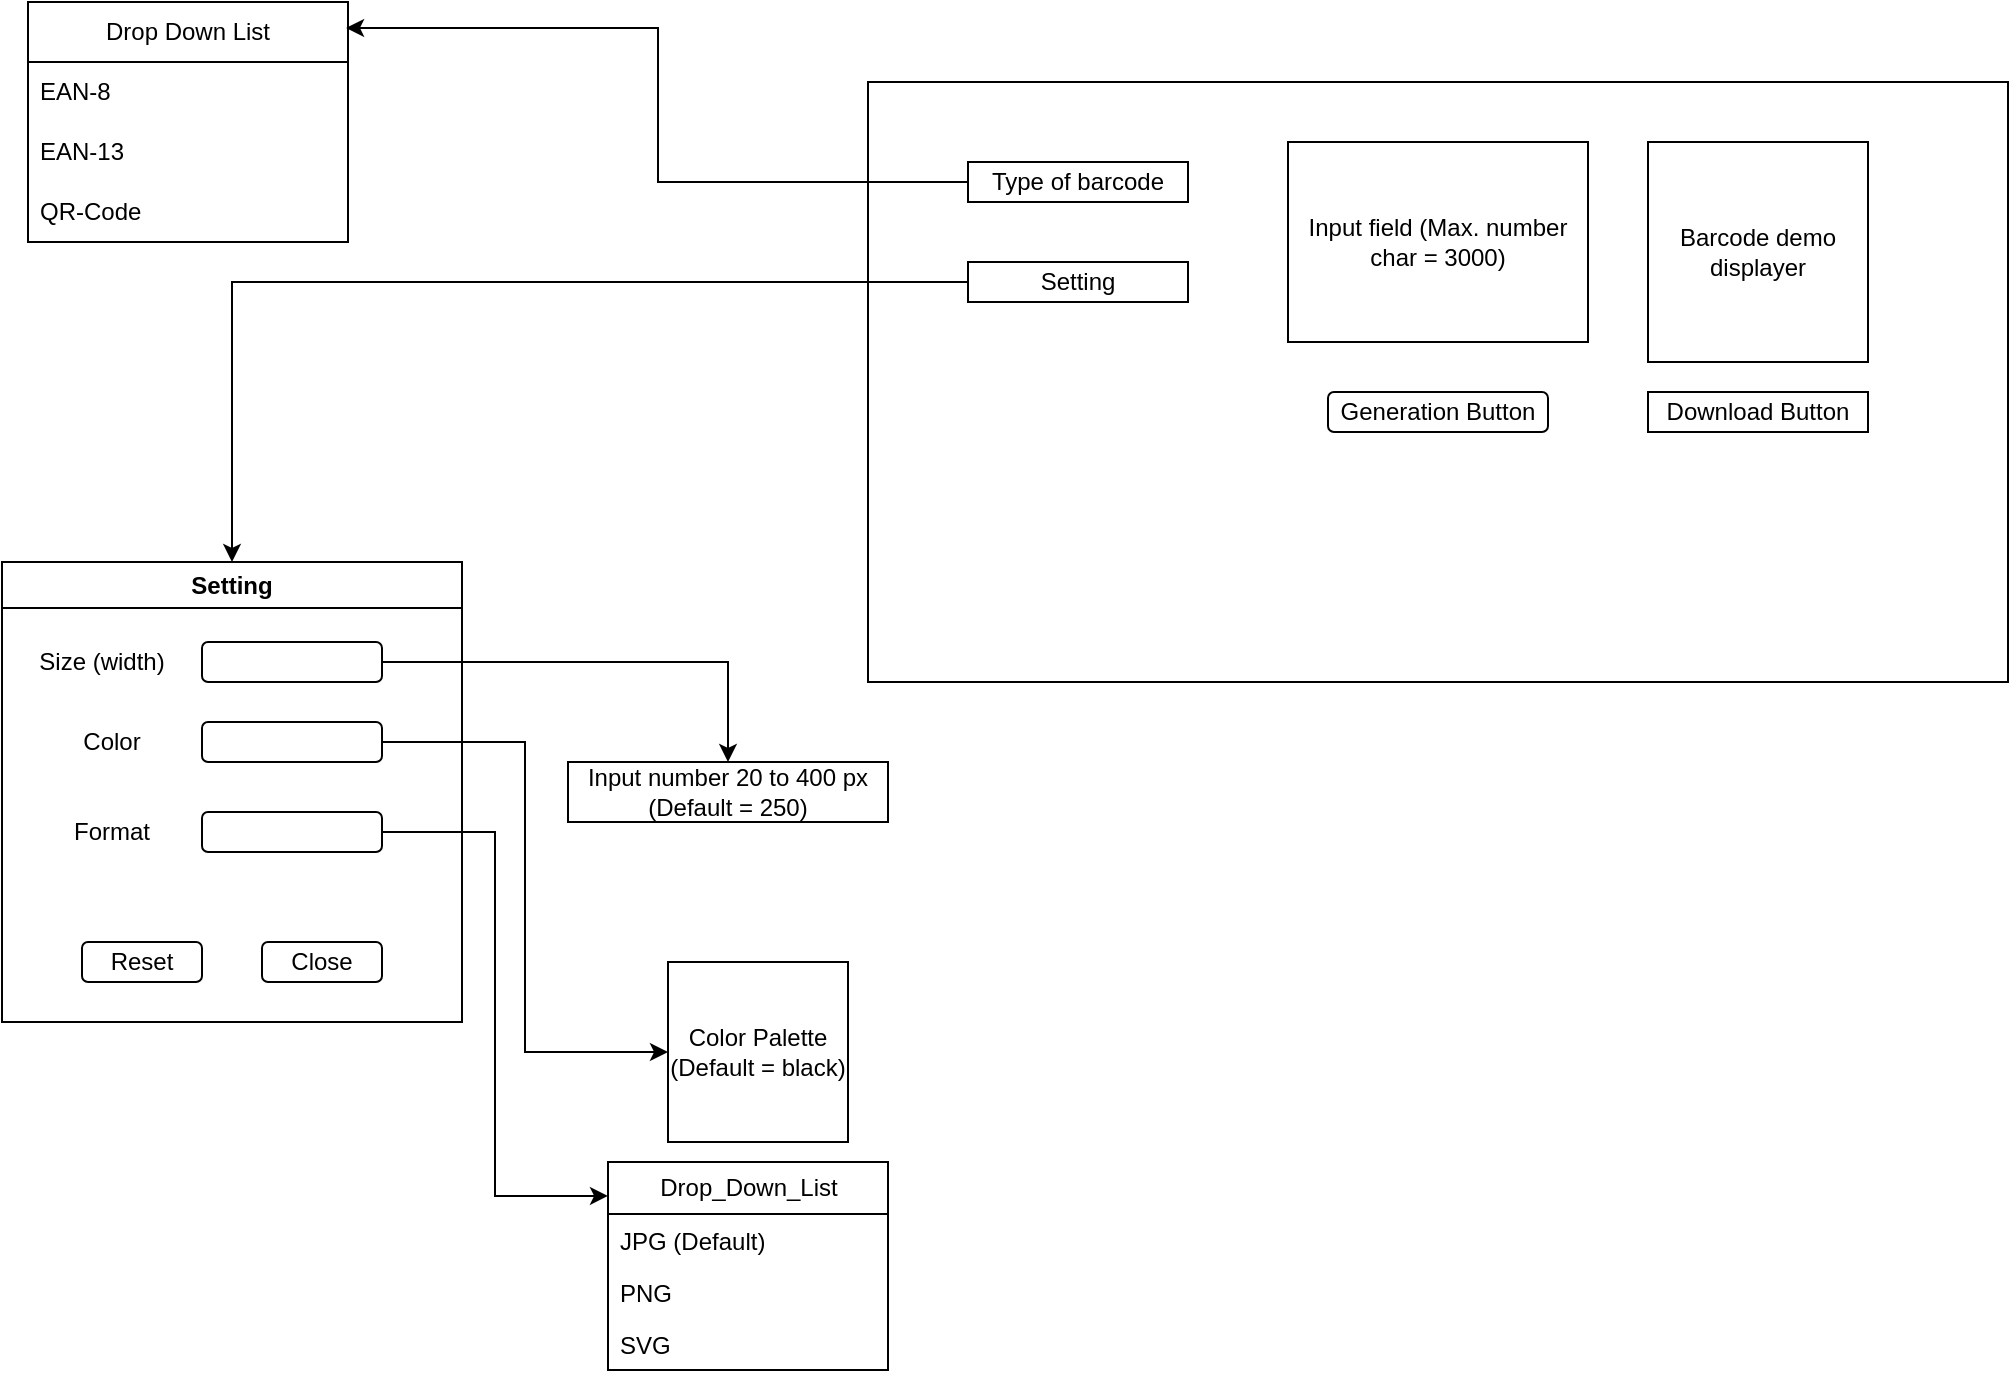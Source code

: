 <mxfile version="24.7.17">
  <diagram id="C5RBs43oDa-KdzZeNtuy" name="Page-1">
    <mxGraphModel dx="2501" dy="780" grid="1" gridSize="10" guides="1" tooltips="1" connect="1" arrows="1" fold="1" page="1" pageScale="1" pageWidth="827" pageHeight="1169" math="0" shadow="0">
      <root>
        <mxCell id="WIyWlLk6GJQsqaUBKTNV-0" />
        <mxCell id="WIyWlLk6GJQsqaUBKTNV-1" parent="WIyWlLk6GJQsqaUBKTNV-0" />
        <mxCell id="WVrtgkaArbO9VFtXsrw3-8" value="" style="rounded=0;whiteSpace=wrap;html=1;" parent="WIyWlLk6GJQsqaUBKTNV-1" vertex="1">
          <mxGeometry x="20" y="90" width="570" height="300" as="geometry" />
        </mxCell>
        <mxCell id="WVrtgkaArbO9VFtXsrw3-9" value="Input field (Max. number char = 3000)" style="rounded=0;whiteSpace=wrap;html=1;" parent="WIyWlLk6GJQsqaUBKTNV-1" vertex="1">
          <mxGeometry x="230" y="120" width="150" height="100" as="geometry" />
        </mxCell>
        <mxCell id="WVrtgkaArbO9VFtXsrw3-10" value="Type of barcode" style="rounded=0;whiteSpace=wrap;html=1;" parent="WIyWlLk6GJQsqaUBKTNV-1" vertex="1">
          <mxGeometry x="70" y="130" width="110" height="20" as="geometry" />
        </mxCell>
        <mxCell id="WVrtgkaArbO9VFtXsrw3-12" value="Generation Button" style="rounded=1;whiteSpace=wrap;html=1;" parent="WIyWlLk6GJQsqaUBKTNV-1" vertex="1">
          <mxGeometry x="250" y="245" width="110" height="20" as="geometry" />
        </mxCell>
        <mxCell id="aAoOdHtUTz0joeSD53So-10" style="edgeStyle=orthogonalEdgeStyle;rounded=0;orthogonalLoop=1;jettySize=auto;html=1;exitX=0;exitY=0.5;exitDx=0;exitDy=0;" parent="WIyWlLk6GJQsqaUBKTNV-1" source="WVrtgkaArbO9VFtXsrw3-13" target="aAoOdHtUTz0joeSD53So-11" edge="1">
          <mxGeometry relative="1" as="geometry">
            <mxPoint x="-200" y="370" as="targetPoint" />
          </mxGeometry>
        </mxCell>
        <mxCell id="WVrtgkaArbO9VFtXsrw3-13" value="Setting" style="rounded=0;whiteSpace=wrap;html=1;" parent="WIyWlLk6GJQsqaUBKTNV-1" vertex="1">
          <mxGeometry x="70" y="180" width="110" height="20" as="geometry" />
        </mxCell>
        <mxCell id="WVrtgkaArbO9VFtXsrw3-14" value="Download Button" style="rounded=0;whiteSpace=wrap;html=1;" parent="WIyWlLk6GJQsqaUBKTNV-1" vertex="1">
          <mxGeometry x="410" y="245" width="110" height="20" as="geometry" />
        </mxCell>
        <mxCell id="EZtww1lYM8Cqc4rOQqKD-7" value="Drop Down List" style="swimlane;fontStyle=0;childLayout=stackLayout;horizontal=1;startSize=30;horizontalStack=0;resizeParent=1;resizeParentMax=0;resizeLast=0;collapsible=1;marginBottom=0;whiteSpace=wrap;html=1;" parent="WIyWlLk6GJQsqaUBKTNV-1" vertex="1">
          <mxGeometry x="-400" y="50" width="160" height="120" as="geometry" />
        </mxCell>
        <mxCell id="EZtww1lYM8Cqc4rOQqKD-8" value="EAN-8" style="text;strokeColor=none;fillColor=none;align=left;verticalAlign=middle;spacingLeft=4;spacingRight=4;overflow=hidden;points=[[0,0.5],[1,0.5]];portConstraint=eastwest;rotatable=0;whiteSpace=wrap;html=1;" parent="EZtww1lYM8Cqc4rOQqKD-7" vertex="1">
          <mxGeometry y="30" width="160" height="30" as="geometry" />
        </mxCell>
        <mxCell id="EZtww1lYM8Cqc4rOQqKD-9" value="EAN-13" style="text;strokeColor=none;fillColor=none;align=left;verticalAlign=middle;spacingLeft=4;spacingRight=4;overflow=hidden;points=[[0,0.5],[1,0.5]];portConstraint=eastwest;rotatable=0;whiteSpace=wrap;html=1;" parent="EZtww1lYM8Cqc4rOQqKD-7" vertex="1">
          <mxGeometry y="60" width="160" height="30" as="geometry" />
        </mxCell>
        <mxCell id="EZtww1lYM8Cqc4rOQqKD-10" value="QR-Code" style="text;strokeColor=none;fillColor=none;align=left;verticalAlign=middle;spacingLeft=4;spacingRight=4;overflow=hidden;points=[[0,0.5],[1,0.5]];portConstraint=eastwest;rotatable=0;whiteSpace=wrap;html=1;" parent="EZtww1lYM8Cqc4rOQqKD-7" vertex="1">
          <mxGeometry y="90" width="160" height="30" as="geometry" />
        </mxCell>
        <mxCell id="aAoOdHtUTz0joeSD53So-2" value="Barcode demo displayer" style="whiteSpace=wrap;html=1;aspect=fixed;" parent="WIyWlLk6GJQsqaUBKTNV-1" vertex="1">
          <mxGeometry x="410" y="120" width="110" height="110" as="geometry" />
        </mxCell>
        <mxCell id="aAoOdHtUTz0joeSD53So-9" style="edgeStyle=orthogonalEdgeStyle;rounded=0;orthogonalLoop=1;jettySize=auto;html=1;exitX=0;exitY=0.5;exitDx=0;exitDy=0;entryX=0.994;entryY=0.108;entryDx=0;entryDy=0;entryPerimeter=0;" parent="WIyWlLk6GJQsqaUBKTNV-1" source="WVrtgkaArbO9VFtXsrw3-10" target="EZtww1lYM8Cqc4rOQqKD-7" edge="1">
          <mxGeometry relative="1" as="geometry" />
        </mxCell>
        <mxCell id="aAoOdHtUTz0joeSD53So-11" value="Setting" style="swimlane;whiteSpace=wrap;html=1;" parent="WIyWlLk6GJQsqaUBKTNV-1" vertex="1">
          <mxGeometry x="-413" y="330" width="230" height="230" as="geometry" />
        </mxCell>
        <mxCell id="aAoOdHtUTz0joeSD53So-12" value="Close" style="rounded=1;whiteSpace=wrap;html=1;" parent="aAoOdHtUTz0joeSD53So-11" vertex="1">
          <mxGeometry x="130" y="190" width="60" height="20" as="geometry" />
        </mxCell>
        <mxCell id="aAoOdHtUTz0joeSD53So-13" value="" style="rounded=1;whiteSpace=wrap;html=1;" parent="aAoOdHtUTz0joeSD53So-11" vertex="1">
          <mxGeometry x="100" y="40" width="90" height="20" as="geometry" />
        </mxCell>
        <mxCell id="aAoOdHtUTz0joeSD53So-16" value="" style="rounded=1;whiteSpace=wrap;html=1;" parent="aAoOdHtUTz0joeSD53So-11" vertex="1">
          <mxGeometry x="100" y="80" width="90" height="20" as="geometry" />
        </mxCell>
        <mxCell id="aAoOdHtUTz0joeSD53So-17" value="Size (width)" style="text;html=1;align=center;verticalAlign=middle;whiteSpace=wrap;rounded=0;" parent="aAoOdHtUTz0joeSD53So-11" vertex="1">
          <mxGeometry x="10" y="45" width="80" height="10" as="geometry" />
        </mxCell>
        <mxCell id="aAoOdHtUTz0joeSD53So-18" value="Color" style="text;html=1;align=center;verticalAlign=middle;whiteSpace=wrap;rounded=0;" parent="aAoOdHtUTz0joeSD53So-11" vertex="1">
          <mxGeometry x="25" y="75" width="60" height="30" as="geometry" />
        </mxCell>
        <mxCell id="aAoOdHtUTz0joeSD53So-19" value="" style="rounded=1;whiteSpace=wrap;html=1;" parent="aAoOdHtUTz0joeSD53So-11" vertex="1">
          <mxGeometry x="100" y="125" width="90" height="20" as="geometry" />
        </mxCell>
        <mxCell id="aAoOdHtUTz0joeSD53So-20" value="Format" style="text;html=1;align=center;verticalAlign=middle;whiteSpace=wrap;rounded=0;" parent="aAoOdHtUTz0joeSD53So-11" vertex="1">
          <mxGeometry x="25" y="120" width="60" height="30" as="geometry" />
        </mxCell>
        <mxCell id="aAoOdHtUTz0joeSD53So-25" value="Reset" style="rounded=1;whiteSpace=wrap;html=1;" parent="aAoOdHtUTz0joeSD53So-11" vertex="1">
          <mxGeometry x="40" y="190" width="60" height="20" as="geometry" />
        </mxCell>
        <mxCell id="aAoOdHtUTz0joeSD53So-34" value="&lt;span style=&quot;text-wrap: wrap;&quot;&gt;Drop_Down_List&lt;/span&gt;" style="swimlane;fontStyle=0;childLayout=stackLayout;horizontal=1;startSize=26;fillColor=none;horizontalStack=0;resizeParent=1;resizeParentMax=0;resizeLast=0;collapsible=1;marginBottom=0;html=1;" parent="WIyWlLk6GJQsqaUBKTNV-1" vertex="1">
          <mxGeometry x="-110" y="630" width="140" height="104" as="geometry" />
        </mxCell>
        <mxCell id="aAoOdHtUTz0joeSD53So-35" value="JPG (Default)" style="text;strokeColor=none;fillColor=none;align=left;verticalAlign=top;spacingLeft=4;spacingRight=4;overflow=hidden;rotatable=0;points=[[0,0.5],[1,0.5]];portConstraint=eastwest;whiteSpace=wrap;html=1;" parent="aAoOdHtUTz0joeSD53So-34" vertex="1">
          <mxGeometry y="26" width="140" height="26" as="geometry" />
        </mxCell>
        <mxCell id="aAoOdHtUTz0joeSD53So-36" value="PNG" style="text;strokeColor=none;fillColor=none;align=left;verticalAlign=top;spacingLeft=4;spacingRight=4;overflow=hidden;rotatable=0;points=[[0,0.5],[1,0.5]];portConstraint=eastwest;whiteSpace=wrap;html=1;" parent="aAoOdHtUTz0joeSD53So-34" vertex="1">
          <mxGeometry y="52" width="140" height="26" as="geometry" />
        </mxCell>
        <mxCell id="aAoOdHtUTz0joeSD53So-37" value="SVG" style="text;strokeColor=none;fillColor=none;align=left;verticalAlign=top;spacingLeft=4;spacingRight=4;overflow=hidden;rotatable=0;points=[[0,0.5],[1,0.5]];portConstraint=eastwest;whiteSpace=wrap;html=1;" parent="aAoOdHtUTz0joeSD53So-34" vertex="1">
          <mxGeometry y="78" width="140" height="26" as="geometry" />
        </mxCell>
        <mxCell id="aAoOdHtUTz0joeSD53So-38" style="edgeStyle=orthogonalEdgeStyle;rounded=0;orthogonalLoop=1;jettySize=auto;html=1;exitX=1;exitY=0.5;exitDx=0;exitDy=0;entryX=0;entryY=0.163;entryDx=0;entryDy=0;entryPerimeter=0;" parent="WIyWlLk6GJQsqaUBKTNV-1" source="aAoOdHtUTz0joeSD53So-19" target="aAoOdHtUTz0joeSD53So-34" edge="1">
          <mxGeometry relative="1" as="geometry" />
        </mxCell>
        <mxCell id="aAoOdHtUTz0joeSD53So-39" value="Color Palette (Default = black)" style="whiteSpace=wrap;html=1;aspect=fixed;" parent="WIyWlLk6GJQsqaUBKTNV-1" vertex="1">
          <mxGeometry x="-80" y="530" width="90" height="90" as="geometry" />
        </mxCell>
        <mxCell id="LHj8Ja42N4N1I3MOQRW9-0" style="edgeStyle=orthogonalEdgeStyle;rounded=0;orthogonalLoop=1;jettySize=auto;html=1;exitX=1;exitY=0.5;exitDx=0;exitDy=0;entryX=0;entryY=0.5;entryDx=0;entryDy=0;" edge="1" parent="WIyWlLk6GJQsqaUBKTNV-1" source="aAoOdHtUTz0joeSD53So-16" target="aAoOdHtUTz0joeSD53So-39">
          <mxGeometry relative="1" as="geometry" />
        </mxCell>
        <mxCell id="LHj8Ja42N4N1I3MOQRW9-2" value="Input number 20 to 400 px (Default = 250)" style="rounded=0;whiteSpace=wrap;html=1;" vertex="1" parent="WIyWlLk6GJQsqaUBKTNV-1">
          <mxGeometry x="-130" y="430" width="160" height="30" as="geometry" />
        </mxCell>
        <mxCell id="LHj8Ja42N4N1I3MOQRW9-1" style="edgeStyle=orthogonalEdgeStyle;rounded=0;orthogonalLoop=1;jettySize=auto;html=1;exitX=1;exitY=0.5;exitDx=0;exitDy=0;" edge="1" parent="WIyWlLk6GJQsqaUBKTNV-1" source="aAoOdHtUTz0joeSD53So-13" target="LHj8Ja42N4N1I3MOQRW9-2">
          <mxGeometry relative="1" as="geometry">
            <mxPoint y="450" as="targetPoint" />
          </mxGeometry>
        </mxCell>
      </root>
    </mxGraphModel>
  </diagram>
</mxfile>
